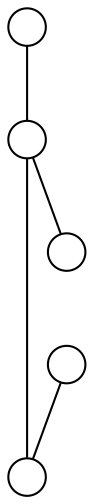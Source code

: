 digraph G {
	graph [fontname = "Helvetica"];
	node [fontname = "Helvetica",shape=circle,width=0.25];
	edge [fontname = "Helvetica",dir=none];

	A [label=""];
	B [label=""];
	C [label=""];
	D [label=""];
	E [label=""];
	A -> D;
	// the cycle:
	B -> C;
	C -> D;
	D -> E;
	E -> B [style=invis];
}
